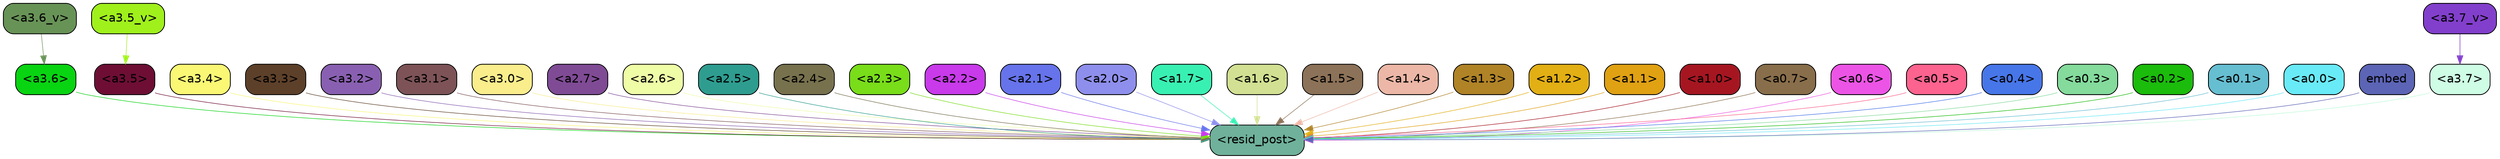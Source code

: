 strict digraph "" {
	graph [bgcolor=transparent,
		layout=dot,
		overlap=false,
		splines=true
	];
	"<a3.7>"	[color=black,
		fillcolor="#cefce4",
		fontname=Helvetica,
		shape=box,
		style="filled, rounded"];
	"<resid_post>"	[color=black,
		fillcolor="#6fb19b",
		fontname=Helvetica,
		shape=box,
		style="filled, rounded"];
	"<a3.7>" -> "<resid_post>"	[color="#cefce4",
		penwidth=0.8263697922229767];
	"<a3.6>"	[color=black,
		fillcolor="#09d412",
		fontname=Helvetica,
		shape=box,
		style="filled, rounded"];
	"<a3.6>" -> "<resid_post>"	[color="#09d412",
		penwidth=0.6];
	"<a3.5>"	[color=black,
		fillcolor="#6e0e35",
		fontname=Helvetica,
		shape=box,
		style="filled, rounded"];
	"<a3.5>" -> "<resid_post>"	[color="#6e0e35",
		penwidth=0.6];
	"<a3.4>"	[color=black,
		fillcolor="#faf775",
		fontname=Helvetica,
		shape=box,
		style="filled, rounded"];
	"<a3.4>" -> "<resid_post>"	[color="#faf775",
		penwidth=0.6];
	"<a3.3>"	[color=black,
		fillcolor="#5d4029",
		fontname=Helvetica,
		shape=box,
		style="filled, rounded"];
	"<a3.3>" -> "<resid_post>"	[color="#5d4029",
		penwidth=0.6];
	"<a3.2>"	[color=black,
		fillcolor="#8960b1",
		fontname=Helvetica,
		shape=box,
		style="filled, rounded"];
	"<a3.2>" -> "<resid_post>"	[color="#8960b1",
		penwidth=0.6];
	"<a3.1>"	[color=black,
		fillcolor="#7d5357",
		fontname=Helvetica,
		shape=box,
		style="filled, rounded"];
	"<a3.1>" -> "<resid_post>"	[color="#7d5357",
		penwidth=0.6];
	"<a3.0>"	[color=black,
		fillcolor="#faed8c",
		fontname=Helvetica,
		shape=box,
		style="filled, rounded"];
	"<a3.0>" -> "<resid_post>"	[color="#faed8c",
		penwidth=0.6];
	"<a2.7>"	[color=black,
		fillcolor="#7f4b95",
		fontname=Helvetica,
		shape=box,
		style="filled, rounded"];
	"<a2.7>" -> "<resid_post>"	[color="#7f4b95",
		penwidth=0.6];
	"<a2.6>"	[color=black,
		fillcolor="#effda7",
		fontname=Helvetica,
		shape=box,
		style="filled, rounded"];
	"<a2.6>" -> "<resid_post>"	[color="#effda7",
		penwidth=0.6];
	"<a2.5>"	[color=black,
		fillcolor="#2e9d90",
		fontname=Helvetica,
		shape=box,
		style="filled, rounded"];
	"<a2.5>" -> "<resid_post>"	[color="#2e9d90",
		penwidth=0.6];
	"<a2.4>"	[color=black,
		fillcolor="#77714d",
		fontname=Helvetica,
		shape=box,
		style="filled, rounded"];
	"<a2.4>" -> "<resid_post>"	[color="#77714d",
		penwidth=0.6];
	"<a2.3>"	[color=black,
		fillcolor="#79dd1a",
		fontname=Helvetica,
		shape=box,
		style="filled, rounded"];
	"<a2.3>" -> "<resid_post>"	[color="#79dd1a",
		penwidth=0.6];
	"<a2.2>"	[color=black,
		fillcolor="#c83aea",
		fontname=Helvetica,
		shape=box,
		style="filled, rounded"];
	"<a2.2>" -> "<resid_post>"	[color="#c83aea",
		penwidth=0.6];
	"<a2.1>"	[color=black,
		fillcolor="#6673ea",
		fontname=Helvetica,
		shape=box,
		style="filled, rounded"];
	"<a2.1>" -> "<resid_post>"	[color="#6673ea",
		penwidth=0.6];
	"<a2.0>"	[color=black,
		fillcolor="#8e8fec",
		fontname=Helvetica,
		shape=box,
		style="filled, rounded"];
	"<a2.0>" -> "<resid_post>"	[color="#8e8fec",
		penwidth=0.6];
	"<a1.7>"	[color=black,
		fillcolor="#39f0b3",
		fontname=Helvetica,
		shape=box,
		style="filled, rounded"];
	"<a1.7>" -> "<resid_post>"	[color="#39f0b3",
		penwidth=0.6];
	"<a1.6>"	[color=black,
		fillcolor="#d1e092",
		fontname=Helvetica,
		shape=box,
		style="filled, rounded"];
	"<a1.6>" -> "<resid_post>"	[color="#d1e092",
		penwidth=0.6];
	"<a1.5>"	[color=black,
		fillcolor="#8c7258",
		fontname=Helvetica,
		shape=box,
		style="filled, rounded"];
	"<a1.5>" -> "<resid_post>"	[color="#8c7258",
		penwidth=0.6];
	"<a1.4>"	[color=black,
		fillcolor="#ecb7a6",
		fontname=Helvetica,
		shape=box,
		style="filled, rounded"];
	"<a1.4>" -> "<resid_post>"	[color="#ecb7a6",
		penwidth=0.6];
	"<a1.3>"	[color=black,
		fillcolor="#b08327",
		fontname=Helvetica,
		shape=box,
		style="filled, rounded"];
	"<a1.3>" -> "<resid_post>"	[color="#b08327",
		penwidth=0.6];
	"<a1.2>"	[color=black,
		fillcolor="#e2af14",
		fontname=Helvetica,
		shape=box,
		style="filled, rounded"];
	"<a1.2>" -> "<resid_post>"	[color="#e2af14",
		penwidth=0.6];
	"<a1.1>"	[color=black,
		fillcolor="#e0a113",
		fontname=Helvetica,
		shape=box,
		style="filled, rounded"];
	"<a1.1>" -> "<resid_post>"	[color="#e0a113",
		penwidth=0.6];
	"<a1.0>"	[color=black,
		fillcolor="#a61621",
		fontname=Helvetica,
		shape=box,
		style="filled, rounded"];
	"<a1.0>" -> "<resid_post>"	[color="#a61621",
		penwidth=0.6];
	"<a0.7>"	[color=black,
		fillcolor="#896e4b",
		fontname=Helvetica,
		shape=box,
		style="filled, rounded"];
	"<a0.7>" -> "<resid_post>"	[color="#896e4b",
		penwidth=0.6];
	"<a0.6>"	[color=black,
		fillcolor="#ec54e5",
		fontname=Helvetica,
		shape=box,
		style="filled, rounded"];
	"<a0.6>" -> "<resid_post>"	[color="#ec54e5",
		penwidth=0.6];
	"<a0.5>"	[color=black,
		fillcolor="#fc638e",
		fontname=Helvetica,
		shape=box,
		style="filled, rounded"];
	"<a0.5>" -> "<resid_post>"	[color="#fc638e",
		penwidth=0.6];
	"<a0.4>"	[color=black,
		fillcolor="#4776e9",
		fontname=Helvetica,
		shape=box,
		style="filled, rounded"];
	"<a0.4>" -> "<resid_post>"	[color="#4776e9",
		penwidth=0.6];
	"<a0.3>"	[color=black,
		fillcolor="#84db9c",
		fontname=Helvetica,
		shape=box,
		style="filled, rounded"];
	"<a0.3>" -> "<resid_post>"	[color="#84db9c",
		penwidth=0.6];
	"<a0.2>"	[color=black,
		fillcolor="#1bbc0c",
		fontname=Helvetica,
		shape=box,
		style="filled, rounded"];
	"<a0.2>" -> "<resid_post>"	[color="#1bbc0c",
		penwidth=0.6];
	"<a0.1>"	[color=black,
		fillcolor="#66bed1",
		fontname=Helvetica,
		shape=box,
		style="filled, rounded"];
	"<a0.1>" -> "<resid_post>"	[color="#66bed1",
		penwidth=0.6];
	"<a0.0>"	[color=black,
		fillcolor="#69eaf7",
		fontname=Helvetica,
		shape=box,
		style="filled, rounded"];
	"<a0.0>" -> "<resid_post>"	[color="#69eaf7",
		penwidth=0.6];
	embed	[color=black,
		fillcolor="#5c64b6",
		fontname=Helvetica,
		shape=box,
		style="filled, rounded"];
	embed -> "<resid_post>"	[color="#5c64b6",
		penwidth=0.6];
	"<a3.7_v>"	[color=black,
		fillcolor="#823fcc",
		fontname=Helvetica,
		shape=box,
		style="filled, rounded"];
	"<a3.7_v>" -> "<a3.7>"	[color="#823fcc",
		penwidth=0.6738671064376831];
	"<a3.6_v>"	[color=black,
		fillcolor="#689357",
		fontname=Helvetica,
		shape=box,
		style="filled, rounded"];
	"<a3.6_v>" -> "<a3.6>"	[color="#689357",
		penwidth=0.6];
	"<a3.5_v>"	[color=black,
		fillcolor="#a0f01c",
		fontname=Helvetica,
		shape=box,
		style="filled, rounded"];
	"<a3.5_v>" -> "<a3.5>"	[color="#a0f01c",
		penwidth=0.6];
}
